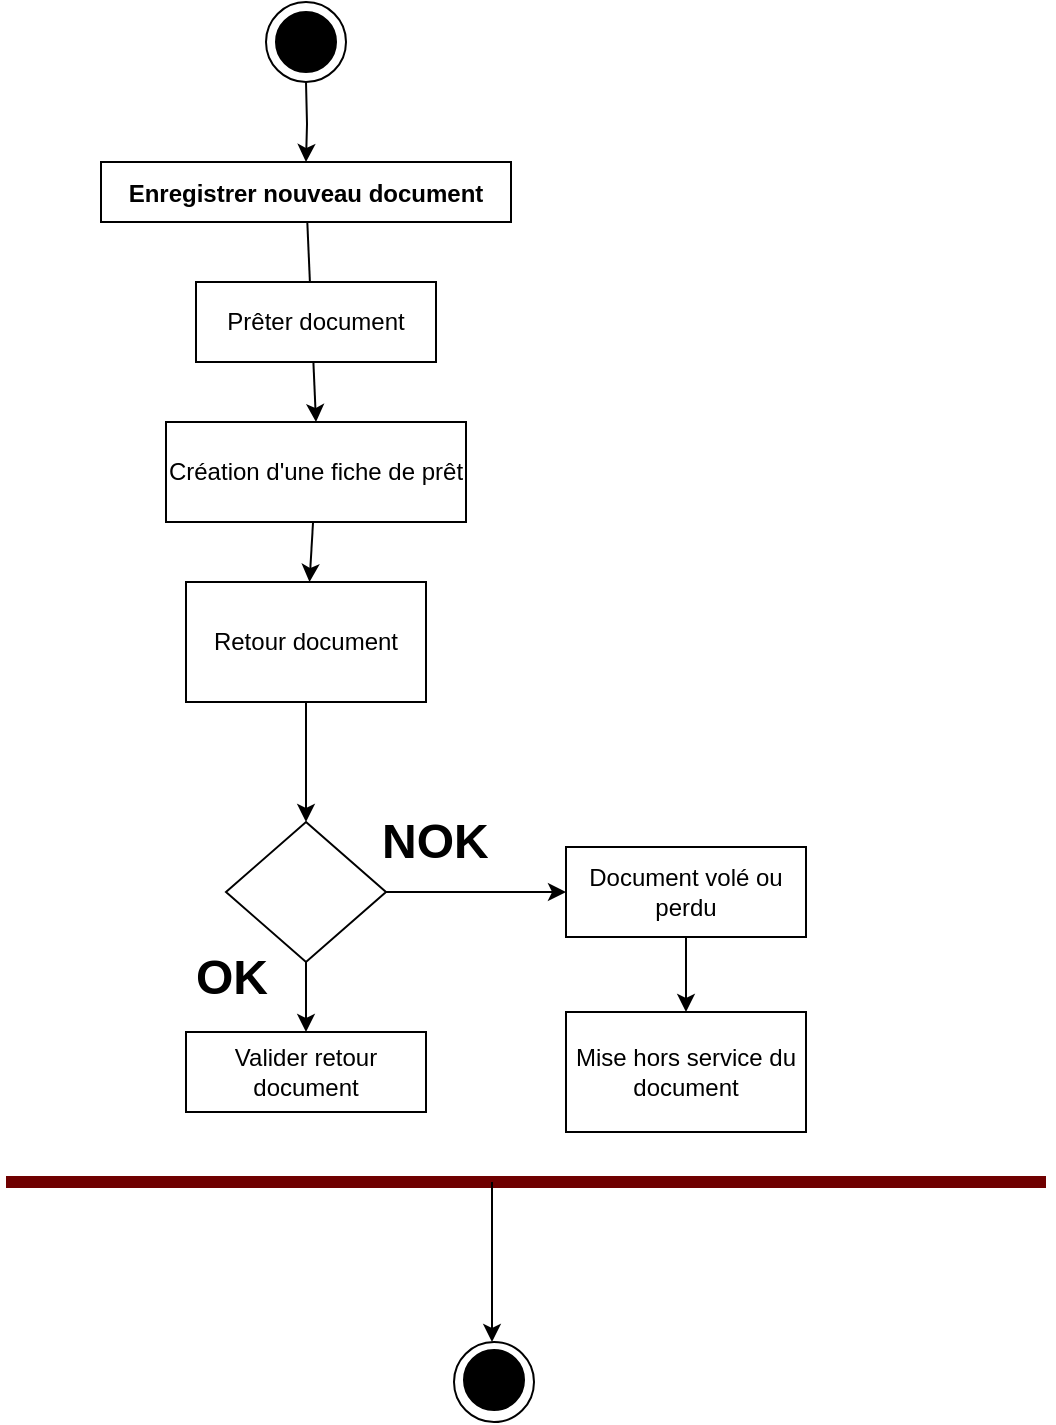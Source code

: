 <mxfile>
    <diagram id="23iRSUPoRavnBvh4doch" name="Page-1">
        <mxGraphModel dx="830" dy="617" grid="1" gridSize="10" guides="1" tooltips="1" connect="1" arrows="1" fold="1" page="1" pageScale="1" pageWidth="827" pageHeight="1169" math="0" shadow="0">
            <root>
                <mxCell id="0"/>
                <mxCell id="1" parent="0"/>
                <mxCell id="4" style="edgeStyle=orthogonalEdgeStyle;rounded=0;orthogonalLoop=1;jettySize=auto;html=1;" parent="1" target="3" edge="1">
                    <mxGeometry relative="1" as="geometry">
                        <mxPoint x="320" y="50" as="sourcePoint"/>
                    </mxGeometry>
                </mxCell>
                <mxCell id="54" value="" style="edgeStyle=none;html=1;entryX=0.5;entryY=0;entryDx=0;entryDy=0;" parent="1" source="3" target="47" edge="1">
                    <mxGeometry relative="1" as="geometry"/>
                </mxCell>
                <mxCell id="3" value="Enregistrer nouveau document" style="fontStyle=1;" parent="1" vertex="1">
                    <mxGeometry x="217.5" y="90" width="205" height="30" as="geometry"/>
                </mxCell>
                <mxCell id="46" value="Prêter document" style="rounded=0;whiteSpace=wrap;html=1;" parent="1" vertex="1">
                    <mxGeometry x="265" y="150" width="120" height="40" as="geometry"/>
                </mxCell>
                <mxCell id="55" value="" style="edgeStyle=none;html=1;" parent="1" source="47" target="48" edge="1">
                    <mxGeometry relative="1" as="geometry"/>
                </mxCell>
                <mxCell id="47" value="Création d'une fiche de prêt" style="rounded=0;whiteSpace=wrap;html=1;" parent="1" vertex="1">
                    <mxGeometry x="250" y="220" width="150" height="50" as="geometry"/>
                </mxCell>
                <mxCell id="53" value="" style="edgeStyle=none;html=1;" parent="1" source="48" target="49" edge="1">
                    <mxGeometry relative="1" as="geometry"/>
                </mxCell>
                <mxCell id="48" value="Retour document" style="rounded=0;whiteSpace=wrap;html=1;" parent="1" vertex="1">
                    <mxGeometry x="260" y="300" width="120" height="60" as="geometry"/>
                </mxCell>
                <mxCell id="51" value="" style="edgeStyle=none;html=1;" parent="1" source="49" target="50" edge="1">
                    <mxGeometry relative="1" as="geometry"/>
                </mxCell>
                <mxCell id="59" value="" style="edgeStyle=none;html=1;" parent="1" source="49" target="58" edge="1">
                    <mxGeometry relative="1" as="geometry"/>
                </mxCell>
                <mxCell id="49" value="" style="rhombus;whiteSpace=wrap;html=1;" parent="1" vertex="1">
                    <mxGeometry x="280" y="420" width="80" height="70" as="geometry"/>
                </mxCell>
                <mxCell id="50" value="Valider retour document" style="rounded=0;whiteSpace=wrap;html=1;" parent="1" vertex="1">
                    <mxGeometry x="260" y="525" width="120" height="40" as="geometry"/>
                </mxCell>
                <mxCell id="56" value="&lt;h1&gt;OK&lt;/h1&gt;" style="text;html=1;strokeColor=none;fillColor=none;spacing=5;spacingTop=-20;whiteSpace=wrap;overflow=hidden;rounded=0;" parent="1" vertex="1">
                    <mxGeometry x="260" y="477.5" width="55" height="50" as="geometry"/>
                </mxCell>
                <mxCell id="57" value="&lt;h1&gt;NOK&lt;/h1&gt;" style="text;html=1;strokeColor=none;fillColor=none;spacing=5;spacingTop=-20;whiteSpace=wrap;overflow=hidden;rounded=0;" parent="1" vertex="1">
                    <mxGeometry x="352.5" y="410" width="70" height="40" as="geometry"/>
                </mxCell>
                <mxCell id="61" value="" style="edgeStyle=none;html=1;" parent="1" source="58" target="60" edge="1">
                    <mxGeometry relative="1" as="geometry"/>
                </mxCell>
                <mxCell id="58" value="Document volé ou perdu" style="rounded=0;whiteSpace=wrap;html=1;" parent="1" vertex="1">
                    <mxGeometry x="450" y="432.5" width="120" height="45" as="geometry"/>
                </mxCell>
                <mxCell id="60" value="Mise hors service du document" style="rounded=0;whiteSpace=wrap;html=1;" parent="1" vertex="1">
                    <mxGeometry x="450" y="515" width="120" height="60" as="geometry"/>
                </mxCell>
                <mxCell id="64" value="" style="endArrow=none;html=1;fillColor=#a20025;strokeColor=#6F0000;fontStyle=1;strokeWidth=6;" parent="1" edge="1">
                    <mxGeometry width="50" height="50" relative="1" as="geometry">
                        <mxPoint x="170" y="600" as="sourcePoint"/>
                        <mxPoint x="690" y="600" as="targetPoint"/>
                    </mxGeometry>
                </mxCell>
                <mxCell id="66" value="" style="endArrow=classic;html=1;strokeWidth=1;" parent="1" edge="1">
                    <mxGeometry width="50" height="50" relative="1" as="geometry">
                        <mxPoint x="413" y="600" as="sourcePoint"/>
                        <mxPoint x="413" y="680" as="targetPoint"/>
                    </mxGeometry>
                </mxCell>
                <mxCell id="67" value="" style="ellipse;whiteSpace=wrap;html=1;aspect=fixed;fontColor=#ffffff;fillColor=none;strokeColor=#000000;" parent="1" vertex="1">
                    <mxGeometry x="394" y="680" width="40" height="40" as="geometry"/>
                </mxCell>
                <mxCell id="68" value="" style="ellipse;whiteSpace=wrap;html=1;aspect=fixed;gradientColor=none;fillColor=#000000;" parent="1" vertex="1">
                    <mxGeometry x="399" y="684" width="30" height="30" as="geometry"/>
                </mxCell>
                <mxCell id="72" value="" style="ellipse;whiteSpace=wrap;html=1;aspect=fixed;fontColor=#ffffff;fillColor=none;strokeColor=#000000;" parent="1" vertex="1">
                    <mxGeometry x="300" y="10" width="40" height="40" as="geometry"/>
                </mxCell>
                <mxCell id="73" value="" style="ellipse;whiteSpace=wrap;html=1;aspect=fixed;gradientColor=none;fillColor=#000000;" parent="1" vertex="1">
                    <mxGeometry x="305" y="15" width="30" height="30" as="geometry"/>
                </mxCell>
            </root>
        </mxGraphModel>
    </diagram>
</mxfile>